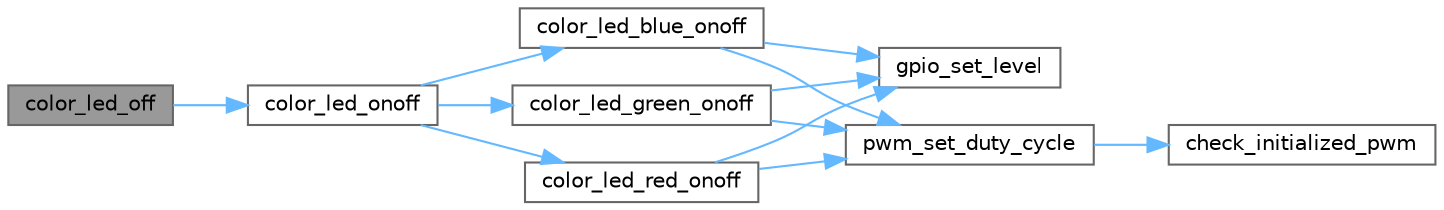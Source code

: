 digraph "color_led_off"
{
 // LATEX_PDF_SIZE
  bgcolor="transparent";
  edge [fontname=Helvetica,fontsize=10,labelfontname=Helvetica,labelfontsize=10];
  node [fontname=Helvetica,fontsize=10,shape=box,height=0.2,width=0.4];
  rankdir="LR";
  Node1 [id="Node000001",label="color_led_off",height=0.2,width=0.4,color="gray40", fillcolor="grey60", style="filled", fontcolor="black",tooltip="Set color LED 0 to black. Same as color_led_onoff(LED_OFF, LED_OFF, LED_OFF)."];
  Node1 -> Node2 [id="edge1_Node000001_Node000002",color="steelblue1",style="solid",tooltip=" "];
  Node2 [id="Node000002",label="color_led_onoff",height=0.2,width=0.4,color="grey40", fillcolor="white", style="filled",URL="$group__LEDS.html#ga17a899bd719b38cfad2b6c69dd75b7ef",tooltip="Switches on/off the red/green/blue components of color LED 0."];
  Node2 -> Node3 [id="edge2_Node000002_Node000003",color="steelblue1",style="solid",tooltip=" "];
  Node3 [id="Node000003",label="color_led_blue_onoff",height=0.2,width=0.4,color="grey40", fillcolor="white", style="filled",URL="$group__LEDS.html#ga692d47d5ac4d6699faf94e76e9b7a4a3",tooltip="Switches on/off the blue component of color LED 0."];
  Node3 -> Node4 [id="edge3_Node000003_Node000004",color="steelblue1",style="solid",tooltip=" "];
  Node4 [id="Node000004",label="gpio_set_level",height=0.2,width=0.4,color="grey40", fillcolor="white", style="filled",URL="$group__GPIO.html#ga6d929f90f89a8bccbe40da10a323a508",tooltip="Set the level of the output IO pin. If the pin is configured as input, this function does nothing."];
  Node3 -> Node5 [id="edge4_Node000003_Node000005",color="steelblue1",style="solid",tooltip=" "];
  Node5 [id="Node000005",label="pwm_set_duty_cycle",height=0.2,width=0.4,color="grey40", fillcolor="white", style="filled",URL="$group__PWM.html#ga80cf5c97176cf7d9108edd18fdf58cd6",tooltip="Sets the duty cycle for the specified PWM channel."];
  Node5 -> Node6 [id="edge5_Node000005_Node000006",color="steelblue1",style="solid",tooltip=" "];
  Node6 [id="Node000006",label="check_initialized_pwm",height=0.2,width=0.4,color="grey40", fillcolor="white", style="filled",URL="$pwm_8c.html#abcae3c5f25f1aec206ba8f64f0bed39e",tooltip=" "];
  Node2 -> Node7 [id="edge6_Node000002_Node000007",color="steelblue1",style="solid",tooltip=" "];
  Node7 [id="Node000007",label="color_led_green_onoff",height=0.2,width=0.4,color="grey40", fillcolor="white", style="filled",URL="$group__LEDS.html#ga82bb7a9d695a458db2b1f62c6af1e7b1",tooltip="Switches on/off the green component of color LED 0."];
  Node7 -> Node4 [id="edge7_Node000007_Node000004",color="steelblue1",style="solid",tooltip=" "];
  Node7 -> Node5 [id="edge8_Node000007_Node000005",color="steelblue1",style="solid",tooltip=" "];
  Node2 -> Node8 [id="edge9_Node000002_Node000008",color="steelblue1",style="solid",tooltip=" "];
  Node8 [id="Node000008",label="color_led_red_onoff",height=0.2,width=0.4,color="grey40", fillcolor="white", style="filled",URL="$group__LEDS.html#ga34dee279f15866dcf3444ac236c06dcb",tooltip="Switches on/off the red component of color LED 0."];
  Node8 -> Node4 [id="edge10_Node000008_Node000004",color="steelblue1",style="solid",tooltip=" "];
  Node8 -> Node5 [id="edge11_Node000008_Node000005",color="steelblue1",style="solid",tooltip=" "];
}

